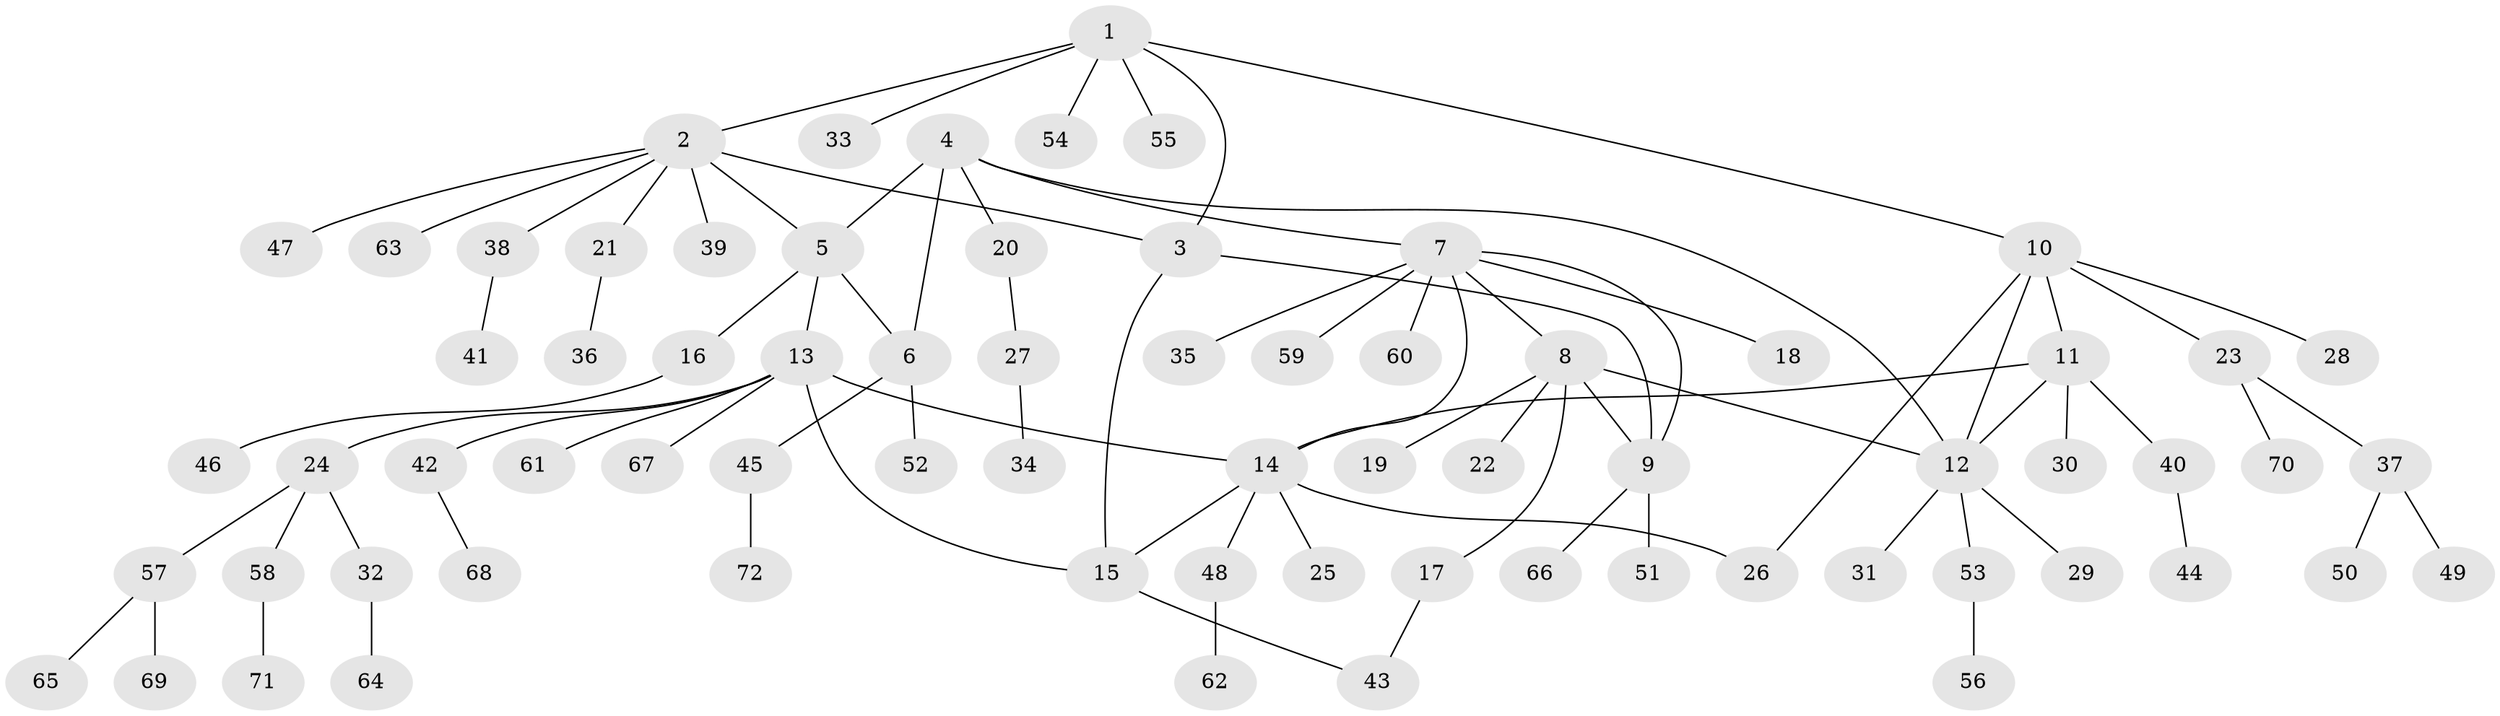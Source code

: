 // Generated by graph-tools (version 1.1) at 2025/37/03/09/25 02:37:23]
// undirected, 72 vertices, 84 edges
graph export_dot {
graph [start="1"]
  node [color=gray90,style=filled];
  1;
  2;
  3;
  4;
  5;
  6;
  7;
  8;
  9;
  10;
  11;
  12;
  13;
  14;
  15;
  16;
  17;
  18;
  19;
  20;
  21;
  22;
  23;
  24;
  25;
  26;
  27;
  28;
  29;
  30;
  31;
  32;
  33;
  34;
  35;
  36;
  37;
  38;
  39;
  40;
  41;
  42;
  43;
  44;
  45;
  46;
  47;
  48;
  49;
  50;
  51;
  52;
  53;
  54;
  55;
  56;
  57;
  58;
  59;
  60;
  61;
  62;
  63;
  64;
  65;
  66;
  67;
  68;
  69;
  70;
  71;
  72;
  1 -- 2;
  1 -- 3;
  1 -- 10;
  1 -- 33;
  1 -- 54;
  1 -- 55;
  2 -- 3;
  2 -- 5;
  2 -- 21;
  2 -- 38;
  2 -- 39;
  2 -- 47;
  2 -- 63;
  3 -- 9;
  3 -- 15;
  4 -- 5;
  4 -- 6;
  4 -- 7;
  4 -- 12;
  4 -- 20;
  5 -- 6;
  5 -- 13;
  5 -- 16;
  6 -- 45;
  6 -- 52;
  7 -- 8;
  7 -- 9;
  7 -- 14;
  7 -- 18;
  7 -- 35;
  7 -- 59;
  7 -- 60;
  8 -- 9;
  8 -- 12;
  8 -- 17;
  8 -- 19;
  8 -- 22;
  9 -- 51;
  9 -- 66;
  10 -- 11;
  10 -- 12;
  10 -- 23;
  10 -- 26;
  10 -- 28;
  11 -- 12;
  11 -- 14;
  11 -- 30;
  11 -- 40;
  12 -- 29;
  12 -- 31;
  12 -- 53;
  13 -- 14;
  13 -- 15;
  13 -- 24;
  13 -- 42;
  13 -- 61;
  13 -- 67;
  14 -- 15;
  14 -- 25;
  14 -- 26;
  14 -- 48;
  15 -- 43;
  16 -- 46;
  17 -- 43;
  20 -- 27;
  21 -- 36;
  23 -- 37;
  23 -- 70;
  24 -- 32;
  24 -- 57;
  24 -- 58;
  27 -- 34;
  32 -- 64;
  37 -- 49;
  37 -- 50;
  38 -- 41;
  40 -- 44;
  42 -- 68;
  45 -- 72;
  48 -- 62;
  53 -- 56;
  57 -- 65;
  57 -- 69;
  58 -- 71;
}
